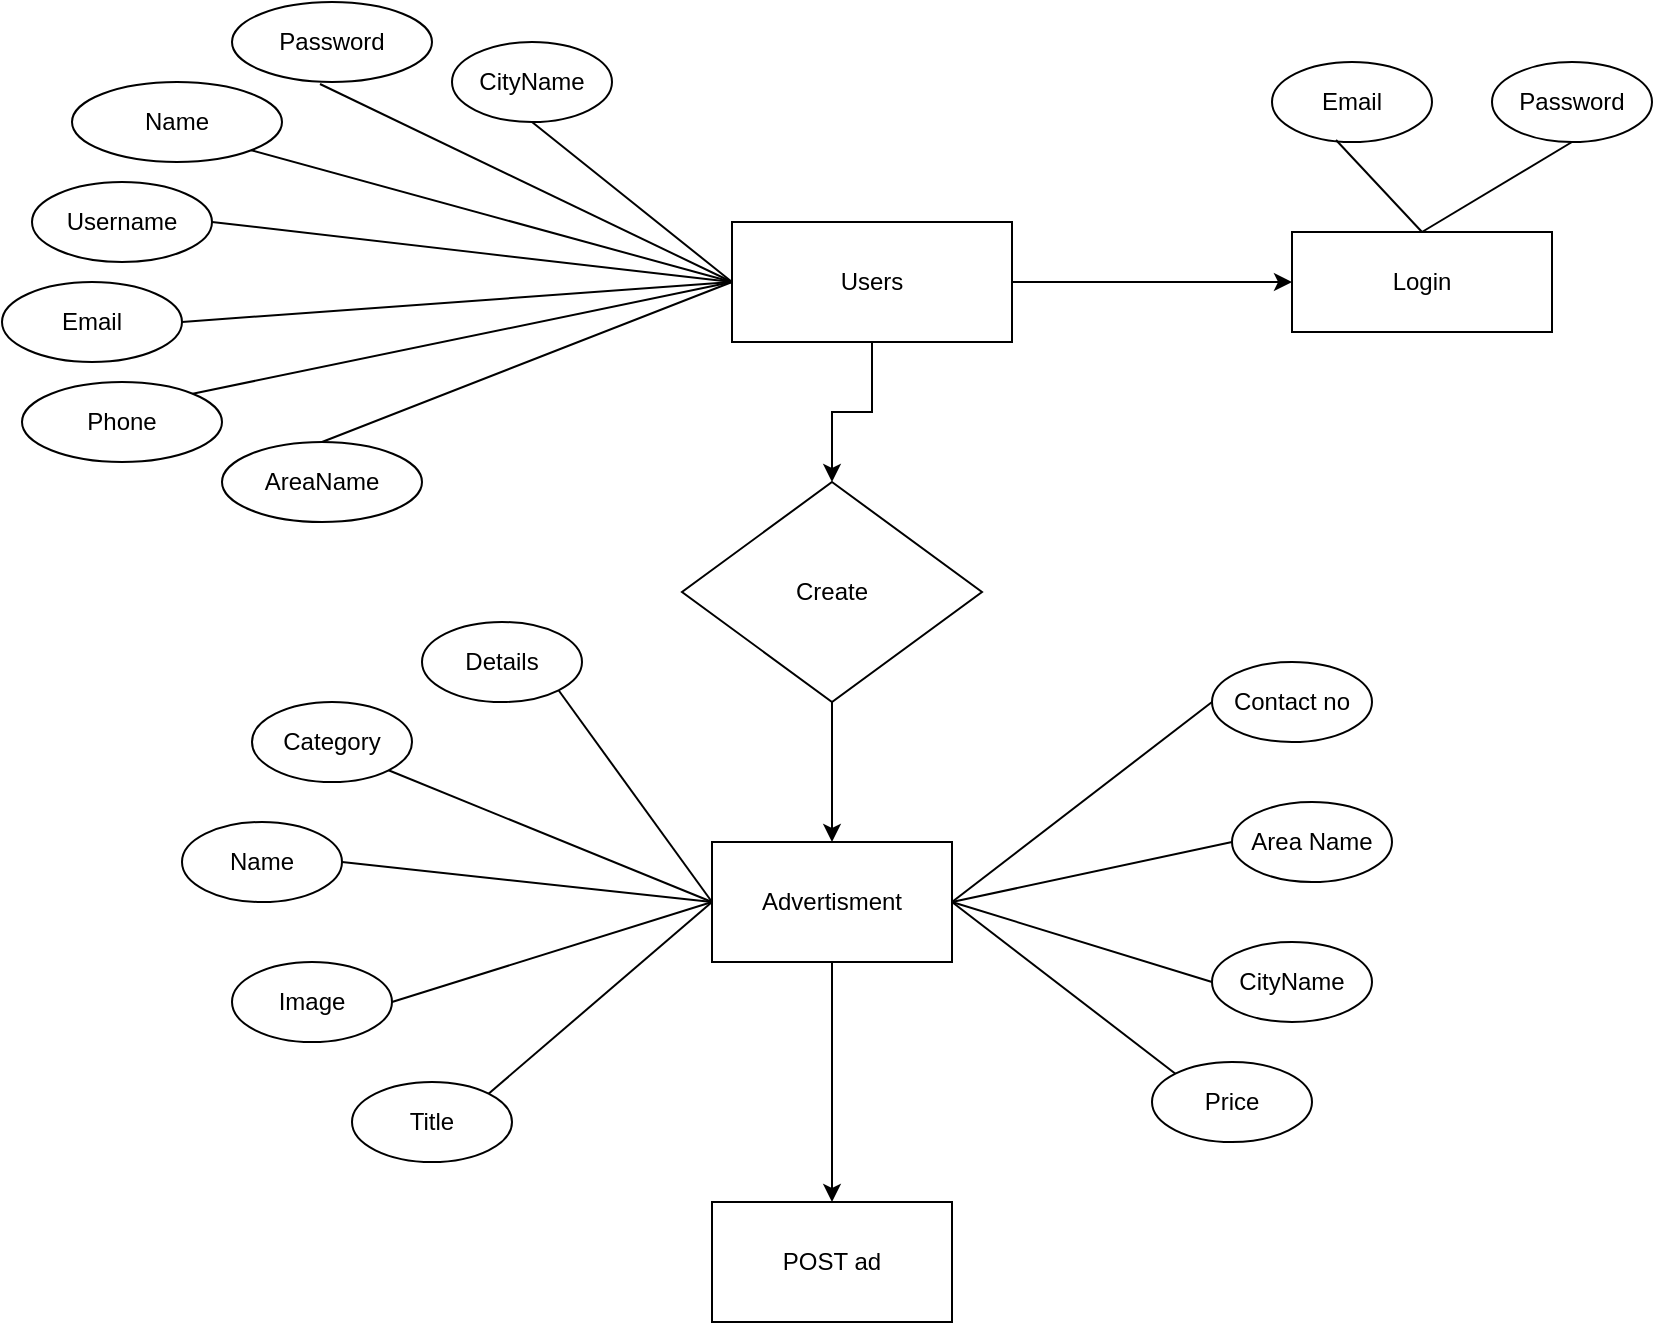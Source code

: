 <mxfile version="18.0.6" type="github">
  <diagram id="9PzOSqbZBdwPj_BiaO6k" name="Page-1">
    <mxGraphModel dx="1960" dy="650" grid="1" gridSize="10" guides="1" tooltips="1" connect="1" arrows="1" fold="1" page="1" pageScale="1" pageWidth="850" pageHeight="1100" math="0" shadow="0">
      <root>
        <mxCell id="0" />
        <mxCell id="1" parent="0" />
        <mxCell id="paCfTpF6OUX7KXFUmlUW-167" value="" style="edgeStyle=orthogonalEdgeStyle;rounded=0;orthogonalLoop=1;jettySize=auto;html=1;exitX=0.5;exitY=1;exitDx=0;exitDy=0;" edge="1" parent="1" source="paCfTpF6OUX7KXFUmlUW-164" target="paCfTpF6OUX7KXFUmlUW-166">
          <mxGeometry relative="1" as="geometry" />
        </mxCell>
        <mxCell id="paCfTpF6OUX7KXFUmlUW-171" value="" style="edgeStyle=orthogonalEdgeStyle;rounded=0;orthogonalLoop=1;jettySize=auto;html=1;" edge="1" parent="1" source="paCfTpF6OUX7KXFUmlUW-164" target="paCfTpF6OUX7KXFUmlUW-170">
          <mxGeometry relative="1" as="geometry" />
        </mxCell>
        <mxCell id="paCfTpF6OUX7KXFUmlUW-164" value="Users" style="whiteSpace=wrap;html=1;align=center;fillColor=default;gradientColor=none;" vertex="1" parent="1">
          <mxGeometry x="270" y="150" width="140" height="60" as="geometry" />
        </mxCell>
        <mxCell id="paCfTpF6OUX7KXFUmlUW-169" value="" style="edgeStyle=orthogonalEdgeStyle;rounded=0;orthogonalLoop=1;jettySize=auto;html=1;" edge="1" parent="1" source="paCfTpF6OUX7KXFUmlUW-166" target="paCfTpF6OUX7KXFUmlUW-168">
          <mxGeometry relative="1" as="geometry" />
        </mxCell>
        <mxCell id="paCfTpF6OUX7KXFUmlUW-166" value="Create" style="rhombus;whiteSpace=wrap;html=1;gradientColor=none;" vertex="1" parent="1">
          <mxGeometry x="245" y="280" width="150" height="110" as="geometry" />
        </mxCell>
        <mxCell id="paCfTpF6OUX7KXFUmlUW-173" value="" style="edgeStyle=orthogonalEdgeStyle;rounded=0;orthogonalLoop=1;jettySize=auto;html=1;" edge="1" parent="1" source="paCfTpF6OUX7KXFUmlUW-168" target="paCfTpF6OUX7KXFUmlUW-172">
          <mxGeometry relative="1" as="geometry" />
        </mxCell>
        <mxCell id="paCfTpF6OUX7KXFUmlUW-168" value="Advertisment" style="whiteSpace=wrap;html=1;gradientColor=none;" vertex="1" parent="1">
          <mxGeometry x="260" y="460" width="120" height="60" as="geometry" />
        </mxCell>
        <mxCell id="paCfTpF6OUX7KXFUmlUW-170" value="Login" style="whiteSpace=wrap;html=1;align=center;fillColor=default;gradientColor=none;" vertex="1" parent="1">
          <mxGeometry x="550" y="155" width="130" height="50" as="geometry" />
        </mxCell>
        <mxCell id="paCfTpF6OUX7KXFUmlUW-172" value="POST ad" style="whiteSpace=wrap;html=1;gradientColor=none;" vertex="1" parent="1">
          <mxGeometry x="260" y="640" width="120" height="60" as="geometry" />
        </mxCell>
        <mxCell id="paCfTpF6OUX7KXFUmlUW-174" value="Name" style="ellipse;whiteSpace=wrap;html=1;gradientColor=none;" vertex="1" parent="1">
          <mxGeometry x="-60" y="80" width="105" height="40" as="geometry" />
        </mxCell>
        <mxCell id="paCfTpF6OUX7KXFUmlUW-178" value="" style="endArrow=none;html=1;rounded=0;entryX=0;entryY=0.5;entryDx=0;entryDy=0;exitX=1;exitY=1;exitDx=0;exitDy=0;" edge="1" parent="1" source="paCfTpF6OUX7KXFUmlUW-174" target="paCfTpF6OUX7KXFUmlUW-164">
          <mxGeometry relative="1" as="geometry">
            <mxPoint x="30" y="150" as="sourcePoint" />
            <mxPoint x="190" y="150" as="targetPoint" />
          </mxGeometry>
        </mxCell>
        <mxCell id="paCfTpF6OUX7KXFUmlUW-179" value="Email" style="ellipse;whiteSpace=wrap;html=1;gradientColor=none;" vertex="1" parent="1">
          <mxGeometry x="-95" y="180" width="90" height="40" as="geometry" />
        </mxCell>
        <mxCell id="paCfTpF6OUX7KXFUmlUW-180" value="Password" style="ellipse;whiteSpace=wrap;html=1;gradientColor=none;" vertex="1" parent="1">
          <mxGeometry x="20" y="40" width="100" height="40" as="geometry" />
        </mxCell>
        <mxCell id="paCfTpF6OUX7KXFUmlUW-181" value="Username" style="ellipse;whiteSpace=wrap;html=1;gradientColor=none;" vertex="1" parent="1">
          <mxGeometry x="-80" y="130" width="90" height="40" as="geometry" />
        </mxCell>
        <mxCell id="paCfTpF6OUX7KXFUmlUW-182" value="" style="endArrow=none;html=1;rounded=0;entryX=0;entryY=0.5;entryDx=0;entryDy=0;exitX=0.44;exitY=1.025;exitDx=0;exitDy=0;exitPerimeter=0;" edge="1" parent="1" source="paCfTpF6OUX7KXFUmlUW-180" target="paCfTpF6OUX7KXFUmlUW-164">
          <mxGeometry relative="1" as="geometry">
            <mxPoint x="40" y="70" as="sourcePoint" />
            <mxPoint x="150" y="110" as="targetPoint" />
          </mxGeometry>
        </mxCell>
        <mxCell id="paCfTpF6OUX7KXFUmlUW-183" value="" style="endArrow=none;html=1;rounded=0;entryX=0;entryY=0.5;entryDx=0;entryDy=0;exitX=1;exitY=0.5;exitDx=0;exitDy=0;" edge="1" parent="1" source="paCfTpF6OUX7KXFUmlUW-181" target="paCfTpF6OUX7KXFUmlUW-164">
          <mxGeometry relative="1" as="geometry">
            <mxPoint x="-10" y="170" as="sourcePoint" />
            <mxPoint x="95" y="210" as="targetPoint" />
          </mxGeometry>
        </mxCell>
        <mxCell id="paCfTpF6OUX7KXFUmlUW-184" value="" style="endArrow=none;html=1;rounded=0;entryX=0;entryY=0.5;entryDx=0;entryDy=0;exitX=1;exitY=0.5;exitDx=0;exitDy=0;" edge="1" parent="1" source="paCfTpF6OUX7KXFUmlUW-179" target="paCfTpF6OUX7KXFUmlUW-164">
          <mxGeometry relative="1" as="geometry">
            <mxPoint x="40" y="140" as="sourcePoint" />
            <mxPoint x="150" y="180" as="targetPoint" />
          </mxGeometry>
        </mxCell>
        <mxCell id="paCfTpF6OUX7KXFUmlUW-185" value="Phone" style="ellipse;whiteSpace=wrap;html=1;gradientColor=none;" vertex="1" parent="1">
          <mxGeometry x="-85" y="230" width="100" height="40" as="geometry" />
        </mxCell>
        <mxCell id="paCfTpF6OUX7KXFUmlUW-186" value="AreaName" style="ellipse;whiteSpace=wrap;html=1;gradientColor=none;" vertex="1" parent="1">
          <mxGeometry x="15" y="260" width="100" height="40" as="geometry" />
        </mxCell>
        <mxCell id="paCfTpF6OUX7KXFUmlUW-187" value="CityName" style="ellipse;whiteSpace=wrap;html=1;gradientColor=none;" vertex="1" parent="1">
          <mxGeometry x="130" y="60" width="80" height="40" as="geometry" />
        </mxCell>
        <mxCell id="paCfTpF6OUX7KXFUmlUW-188" value="" style="endArrow=none;html=1;rounded=0;entryX=0.5;entryY=1;entryDx=0;entryDy=0;exitX=0;exitY=0.5;exitDx=0;exitDy=0;" edge="1" parent="1" source="paCfTpF6OUX7KXFUmlUW-164" target="paCfTpF6OUX7KXFUmlUW-187">
          <mxGeometry relative="1" as="geometry">
            <mxPoint x="120" y="150" as="sourcePoint" />
            <mxPoint x="130" y="160" as="targetPoint" />
          </mxGeometry>
        </mxCell>
        <mxCell id="paCfTpF6OUX7KXFUmlUW-189" value="" style="endArrow=none;html=1;rounded=0;entryX=0.5;entryY=0;entryDx=0;entryDy=0;exitX=0;exitY=0.5;exitDx=0;exitDy=0;" edge="1" parent="1" source="paCfTpF6OUX7KXFUmlUW-164" target="paCfTpF6OUX7KXFUmlUW-186">
          <mxGeometry relative="1" as="geometry">
            <mxPoint x="115" y="150" as="sourcePoint" />
            <mxPoint x="245" y="70" as="targetPoint" />
          </mxGeometry>
        </mxCell>
        <mxCell id="paCfTpF6OUX7KXFUmlUW-190" value="" style="endArrow=none;html=1;rounded=0;entryX=0;entryY=0.5;entryDx=0;entryDy=0;exitX=1;exitY=0;exitDx=0;exitDy=0;" edge="1" parent="1" source="paCfTpF6OUX7KXFUmlUW-185" target="paCfTpF6OUX7KXFUmlUW-164">
          <mxGeometry relative="1" as="geometry">
            <mxPoint x="20" y="260" as="sourcePoint" />
            <mxPoint x="150" y="180" as="targetPoint" />
          </mxGeometry>
        </mxCell>
        <mxCell id="paCfTpF6OUX7KXFUmlUW-194" value="Password" style="ellipse;whiteSpace=wrap;html=1;gradientColor=none;" vertex="1" parent="1">
          <mxGeometry x="650" y="70" width="80" height="40" as="geometry" />
        </mxCell>
        <mxCell id="paCfTpF6OUX7KXFUmlUW-195" value="Email" style="ellipse;whiteSpace=wrap;html=1;gradientColor=none;" vertex="1" parent="1">
          <mxGeometry x="540" y="70" width="80" height="40" as="geometry" />
        </mxCell>
        <mxCell id="paCfTpF6OUX7KXFUmlUW-196" value="" style="endArrow=none;html=1;rounded=0;entryX=0.4;entryY=0.975;entryDx=0;entryDy=0;exitX=0.5;exitY=0;exitDx=0;exitDy=0;entryPerimeter=0;" edge="1" parent="1" source="paCfTpF6OUX7KXFUmlUW-170" target="paCfTpF6OUX7KXFUmlUW-195">
          <mxGeometry relative="1" as="geometry">
            <mxPoint x="630" y="160" as="sourcePoint" />
            <mxPoint x="580" y="90" as="targetPoint" />
          </mxGeometry>
        </mxCell>
        <mxCell id="paCfTpF6OUX7KXFUmlUW-197" value="" style="endArrow=none;html=1;rounded=0;entryX=0.5;entryY=1;entryDx=0;entryDy=0;exitX=0.5;exitY=0;exitDx=0;exitDy=0;" edge="1" parent="1" source="paCfTpF6OUX7KXFUmlUW-170" target="paCfTpF6OUX7KXFUmlUW-194">
          <mxGeometry relative="1" as="geometry">
            <mxPoint x="540" y="140" as="sourcePoint" />
            <mxPoint x="552" y="89" as="targetPoint" />
          </mxGeometry>
        </mxCell>
        <mxCell id="paCfTpF6OUX7KXFUmlUW-199" value="Name" style="ellipse;whiteSpace=wrap;html=1;gradientColor=none;" vertex="1" parent="1">
          <mxGeometry x="-5" y="450" width="80" height="40" as="geometry" />
        </mxCell>
        <mxCell id="paCfTpF6OUX7KXFUmlUW-200" value="" style="endArrow=none;html=1;rounded=0;exitX=0;exitY=0.5;exitDx=0;exitDy=0;entryX=1;entryY=0.5;entryDx=0;entryDy=0;" edge="1" parent="1" source="paCfTpF6OUX7KXFUmlUW-168" target="paCfTpF6OUX7KXFUmlUW-199">
          <mxGeometry relative="1" as="geometry">
            <mxPoint x="248" y="501" as="sourcePoint" />
            <mxPoint x="200" y="450" as="targetPoint" />
          </mxGeometry>
        </mxCell>
        <mxCell id="paCfTpF6OUX7KXFUmlUW-201" value="Image" style="ellipse;whiteSpace=wrap;html=1;gradientColor=none;" vertex="1" parent="1">
          <mxGeometry x="20" y="520" width="80" height="40" as="geometry" />
        </mxCell>
        <mxCell id="paCfTpF6OUX7KXFUmlUW-202" value="Title" style="ellipse;whiteSpace=wrap;html=1;gradientColor=none;" vertex="1" parent="1">
          <mxGeometry x="80" y="580" width="80" height="40" as="geometry" />
        </mxCell>
        <mxCell id="paCfTpF6OUX7KXFUmlUW-203" value="Category" style="ellipse;whiteSpace=wrap;html=1;gradientColor=none;" vertex="1" parent="1">
          <mxGeometry x="30" y="390" width="80" height="40" as="geometry" />
        </mxCell>
        <mxCell id="paCfTpF6OUX7KXFUmlUW-204" value="Details" style="ellipse;whiteSpace=wrap;html=1;gradientColor=none;" vertex="1" parent="1">
          <mxGeometry x="115" y="350" width="80" height="40" as="geometry" />
        </mxCell>
        <mxCell id="paCfTpF6OUX7KXFUmlUW-205" value="Price" style="ellipse;whiteSpace=wrap;html=1;gradientColor=none;" vertex="1" parent="1">
          <mxGeometry x="480" y="570" width="80" height="40" as="geometry" />
        </mxCell>
        <mxCell id="paCfTpF6OUX7KXFUmlUW-206" value="CityName" style="ellipse;whiteSpace=wrap;html=1;gradientColor=none;" vertex="1" parent="1">
          <mxGeometry x="510" y="510" width="80" height="40" as="geometry" />
        </mxCell>
        <mxCell id="paCfTpF6OUX7KXFUmlUW-207" value="Area Name" style="ellipse;whiteSpace=wrap;html=1;gradientColor=none;" vertex="1" parent="1">
          <mxGeometry x="520" y="440" width="80" height="40" as="geometry" />
        </mxCell>
        <mxCell id="paCfTpF6OUX7KXFUmlUW-208" value="Contact no" style="ellipse;whiteSpace=wrap;html=1;gradientColor=none;" vertex="1" parent="1">
          <mxGeometry x="510" y="370" width="80" height="40" as="geometry" />
        </mxCell>
        <mxCell id="paCfTpF6OUX7KXFUmlUW-210" value="" style="endArrow=none;html=1;rounded=0;exitX=0;exitY=0.5;exitDx=0;exitDy=0;entryX=1;entryY=0.5;entryDx=0;entryDy=0;" edge="1" parent="1" source="paCfTpF6OUX7KXFUmlUW-207" target="paCfTpF6OUX7KXFUmlUW-168">
          <mxGeometry relative="1" as="geometry">
            <mxPoint x="755" y="450" as="sourcePoint" />
            <mxPoint x="585" y="450" as="targetPoint" />
          </mxGeometry>
        </mxCell>
        <mxCell id="paCfTpF6OUX7KXFUmlUW-211" value="" style="endArrow=none;html=1;rounded=0;exitX=0;exitY=0;exitDx=0;exitDy=0;entryX=1;entryY=0.5;entryDx=0;entryDy=0;" edge="1" parent="1" source="paCfTpF6OUX7KXFUmlUW-205" target="paCfTpF6OUX7KXFUmlUW-168">
          <mxGeometry relative="1" as="geometry">
            <mxPoint x="520" y="430" as="sourcePoint" />
            <mxPoint x="390" y="450" as="targetPoint" />
          </mxGeometry>
        </mxCell>
        <mxCell id="paCfTpF6OUX7KXFUmlUW-212" value="" style="endArrow=none;html=1;rounded=0;exitX=0;exitY=0.5;exitDx=0;exitDy=0;entryX=1;entryY=0.5;entryDx=0;entryDy=0;" edge="1" parent="1" source="paCfTpF6OUX7KXFUmlUW-206" target="paCfTpF6OUX7KXFUmlUW-168">
          <mxGeometry relative="1" as="geometry">
            <mxPoint x="530" y="440" as="sourcePoint" />
            <mxPoint x="380" y="440" as="targetPoint" />
          </mxGeometry>
        </mxCell>
        <mxCell id="paCfTpF6OUX7KXFUmlUW-213" value="" style="endArrow=none;html=1;rounded=0;exitX=0;exitY=0.5;exitDx=0;exitDy=0;entryX=1;entryY=0.5;entryDx=0;entryDy=0;" edge="1" parent="1" source="paCfTpF6OUX7KXFUmlUW-208" target="paCfTpF6OUX7KXFUmlUW-168">
          <mxGeometry relative="1" as="geometry">
            <mxPoint x="540" y="450" as="sourcePoint" />
            <mxPoint x="410" y="470" as="targetPoint" />
          </mxGeometry>
        </mxCell>
        <mxCell id="paCfTpF6OUX7KXFUmlUW-214" value="" style="endArrow=none;html=1;rounded=0;exitX=0;exitY=0.5;exitDx=0;exitDy=0;entryX=1;entryY=1;entryDx=0;entryDy=0;" edge="1" parent="1" source="paCfTpF6OUX7KXFUmlUW-168" target="paCfTpF6OUX7KXFUmlUW-204">
          <mxGeometry relative="1" as="geometry">
            <mxPoint x="520" y="430" as="sourcePoint" />
            <mxPoint x="390" y="450" as="targetPoint" />
          </mxGeometry>
        </mxCell>
        <mxCell id="paCfTpF6OUX7KXFUmlUW-215" value="" style="endArrow=none;html=1;rounded=0;exitX=0;exitY=0.5;exitDx=0;exitDy=0;entryX=1;entryY=0.5;entryDx=0;entryDy=0;" edge="1" parent="1" source="paCfTpF6OUX7KXFUmlUW-168" target="paCfTpF6OUX7KXFUmlUW-201">
          <mxGeometry relative="1" as="geometry">
            <mxPoint x="530" y="440" as="sourcePoint" />
            <mxPoint x="400" y="460" as="targetPoint" />
          </mxGeometry>
        </mxCell>
        <mxCell id="paCfTpF6OUX7KXFUmlUW-216" value="" style="endArrow=none;html=1;rounded=0;exitX=0;exitY=0.5;exitDx=0;exitDy=0;entryX=1;entryY=1;entryDx=0;entryDy=0;" edge="1" parent="1" source="paCfTpF6OUX7KXFUmlUW-168" target="paCfTpF6OUX7KXFUmlUW-203">
          <mxGeometry relative="1" as="geometry">
            <mxPoint x="270" y="400" as="sourcePoint" />
            <mxPoint x="140" y="420" as="targetPoint" />
          </mxGeometry>
        </mxCell>
        <mxCell id="paCfTpF6OUX7KXFUmlUW-217" value="" style="endArrow=none;html=1;rounded=0;exitX=0;exitY=0.5;exitDx=0;exitDy=0;entryX=1;entryY=0;entryDx=0;entryDy=0;" edge="1" parent="1" source="paCfTpF6OUX7KXFUmlUW-168" target="paCfTpF6OUX7KXFUmlUW-202">
          <mxGeometry relative="1" as="geometry">
            <mxPoint x="270" y="450" as="sourcePoint" />
            <mxPoint x="140" y="510" as="targetPoint" />
          </mxGeometry>
        </mxCell>
      </root>
    </mxGraphModel>
  </diagram>
</mxfile>
